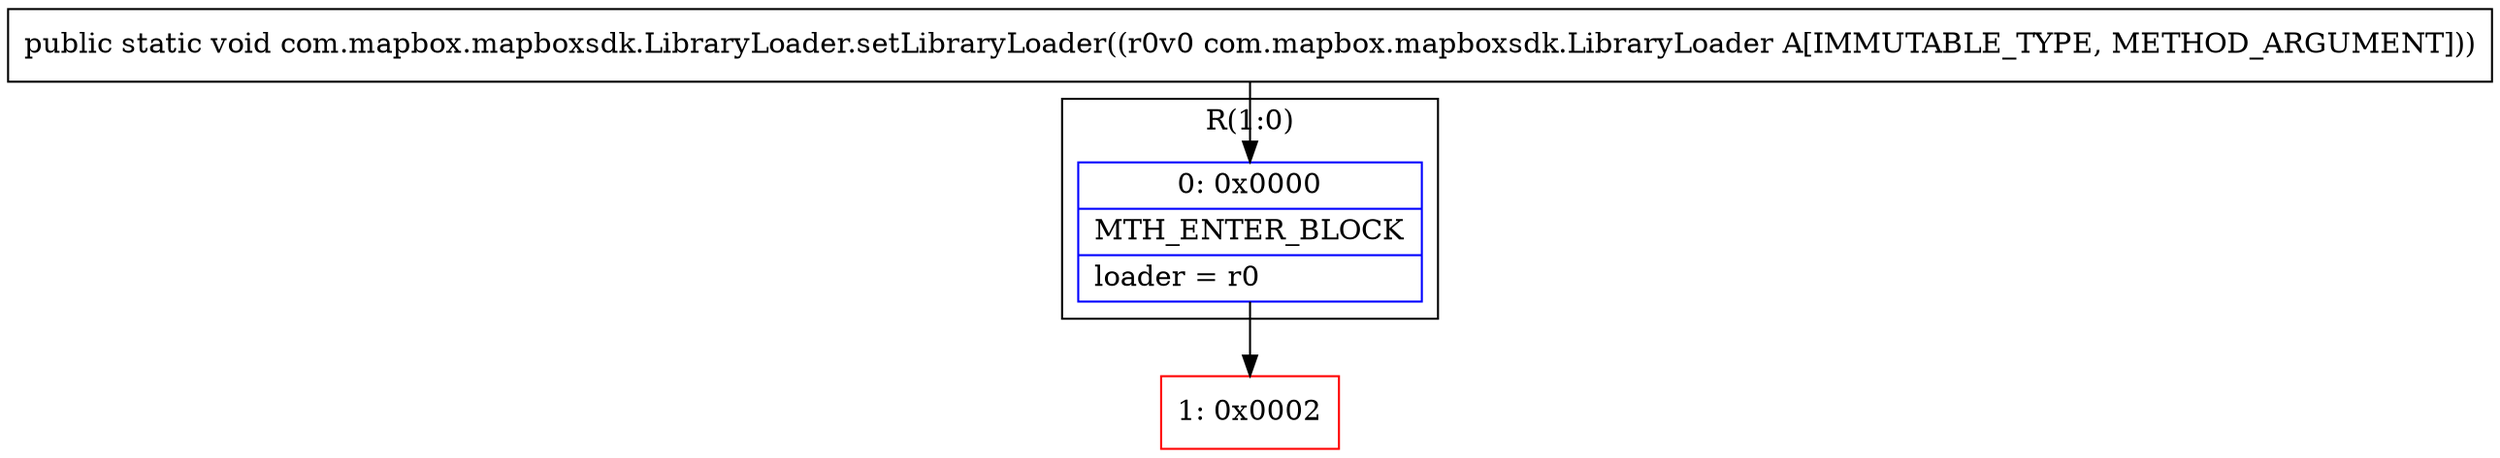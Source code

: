 digraph "CFG forcom.mapbox.mapboxsdk.LibraryLoader.setLibraryLoader(Lcom\/mapbox\/mapboxsdk\/LibraryLoader;)V" {
subgraph cluster_Region_1388831685 {
label = "R(1:0)";
node [shape=record,color=blue];
Node_0 [shape=record,label="{0\:\ 0x0000|MTH_ENTER_BLOCK\l|loader = r0\l}"];
}
Node_1 [shape=record,color=red,label="{1\:\ 0x0002}"];
MethodNode[shape=record,label="{public static void com.mapbox.mapboxsdk.LibraryLoader.setLibraryLoader((r0v0 com.mapbox.mapboxsdk.LibraryLoader A[IMMUTABLE_TYPE, METHOD_ARGUMENT])) }"];
MethodNode -> Node_0;
Node_0 -> Node_1;
}

